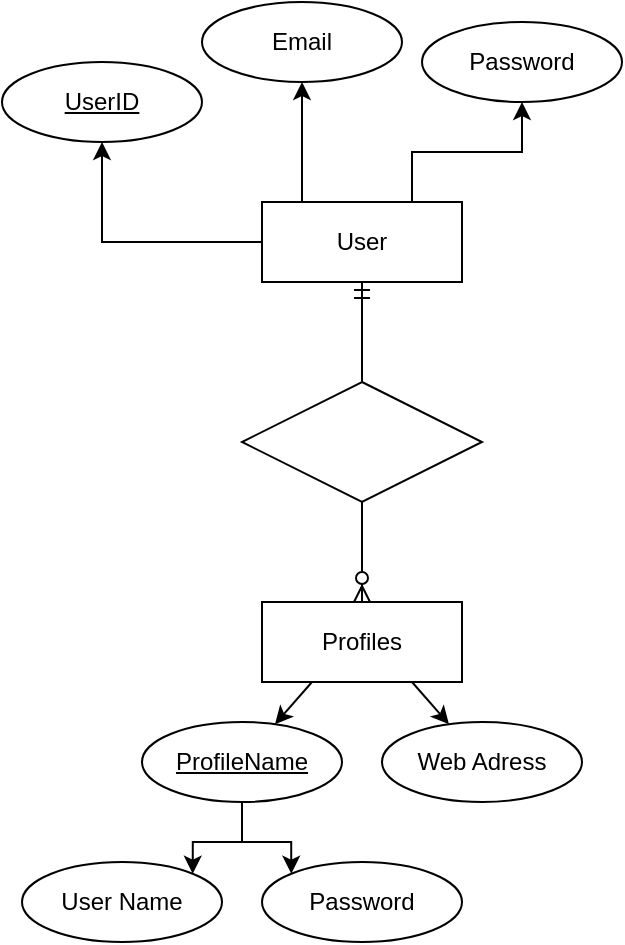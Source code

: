 <mxfile version="22.0.8" type="github">
  <diagram id="R2lEEEUBdFMjLlhIrx00" name="Page-1">
    <mxGraphModel dx="792" dy="449" grid="1" gridSize="10" guides="1" tooltips="1" connect="1" arrows="1" fold="1" page="1" pageScale="1" pageWidth="850" pageHeight="1100" background="none" math="0" shadow="0" extFonts="Permanent Marker^https://fonts.googleapis.com/css?family=Permanent+Marker">
      <root>
        <mxCell id="0" />
        <mxCell id="1" parent="0" />
        <mxCell id="Mix9vg5FoqOxD5QC8FNS-23" value="" style="group" vertex="1" connectable="0" parent="1">
          <mxGeometry x="150" y="180" width="120" height="240" as="geometry" />
        </mxCell>
        <mxCell id="Mix9vg5FoqOxD5QC8FNS-2" value="User&lt;br&gt;" style="whiteSpace=wrap;html=1;align=center;" vertex="1" parent="Mix9vg5FoqOxD5QC8FNS-23">
          <mxGeometry x="10" width="100" height="40" as="geometry" />
        </mxCell>
        <mxCell id="Mix9vg5FoqOxD5QC8FNS-10" value="Profiles&lt;br&gt;" style="whiteSpace=wrap;html=1;align=center;" vertex="1" parent="Mix9vg5FoqOxD5QC8FNS-23">
          <mxGeometry x="10" y="200" width="100" height="40" as="geometry" />
        </mxCell>
        <mxCell id="Mix9vg5FoqOxD5QC8FNS-21" value="" style="fontSize=12;html=1;endArrow=ERzeroToMany;startArrow=ERmandOne;rounded=0;entryX=0.5;entryY=0;entryDx=0;entryDy=0;exitX=0.5;exitY=1;exitDx=0;exitDy=0;" edge="1" parent="Mix9vg5FoqOxD5QC8FNS-23" source="Mix9vg5FoqOxD5QC8FNS-2" target="Mix9vg5FoqOxD5QC8FNS-10">
          <mxGeometry width="100" height="100" relative="1" as="geometry">
            <mxPoint x="220" y="70" as="sourcePoint" />
            <mxPoint x="260" y="80" as="targetPoint" />
          </mxGeometry>
        </mxCell>
        <mxCell id="Mix9vg5FoqOxD5QC8FNS-15" value="" style="shape=rhombus;perimeter=rhombusPerimeter;whiteSpace=wrap;html=1;align=center;" vertex="1" parent="Mix9vg5FoqOxD5QC8FNS-23">
          <mxGeometry y="90" width="120" height="60" as="geometry" />
        </mxCell>
        <mxCell id="Mix9vg5FoqOxD5QC8FNS-26" value="UserID" style="ellipse;whiteSpace=wrap;html=1;align=center;fontStyle=4;" vertex="1" parent="1">
          <mxGeometry x="30" y="110" width="100" height="40" as="geometry" />
        </mxCell>
        <mxCell id="Mix9vg5FoqOxD5QC8FNS-30" style="edgeStyle=orthogonalEdgeStyle;rounded=0;orthogonalLoop=1;jettySize=auto;html=1;entryX=0.5;entryY=1;entryDx=0;entryDy=0;" edge="1" parent="1" source="Mix9vg5FoqOxD5QC8FNS-2" target="Mix9vg5FoqOxD5QC8FNS-26">
          <mxGeometry relative="1" as="geometry" />
        </mxCell>
        <mxCell id="Mix9vg5FoqOxD5QC8FNS-32" value="Email" style="ellipse;whiteSpace=wrap;html=1;align=center;" vertex="1" parent="1">
          <mxGeometry x="130" y="80" width="100" height="40" as="geometry" />
        </mxCell>
        <mxCell id="Mix9vg5FoqOxD5QC8FNS-33" value="Password" style="ellipse;whiteSpace=wrap;html=1;align=center;" vertex="1" parent="1">
          <mxGeometry x="240" y="90" width="100" height="40" as="geometry" />
        </mxCell>
        <mxCell id="Mix9vg5FoqOxD5QC8FNS-37" style="edgeStyle=orthogonalEdgeStyle;rounded=0;orthogonalLoop=1;jettySize=auto;html=1;exitX=0.75;exitY=0;exitDx=0;exitDy=0;entryX=0.5;entryY=1;entryDx=0;entryDy=0;" edge="1" parent="1" source="Mix9vg5FoqOxD5QC8FNS-2" target="Mix9vg5FoqOxD5QC8FNS-33">
          <mxGeometry relative="1" as="geometry" />
        </mxCell>
        <mxCell id="Mix9vg5FoqOxD5QC8FNS-38" style="edgeStyle=orthogonalEdgeStyle;rounded=0;orthogonalLoop=1;jettySize=auto;html=1;exitX=0.2;exitY=0;exitDx=0;exitDy=0;entryX=0.5;entryY=1;entryDx=0;entryDy=0;exitPerimeter=0;" edge="1" parent="1" source="Mix9vg5FoqOxD5QC8FNS-2" target="Mix9vg5FoqOxD5QC8FNS-32">
          <mxGeometry relative="1" as="geometry" />
        </mxCell>
        <mxCell id="Mix9vg5FoqOxD5QC8FNS-46" style="edgeStyle=orthogonalEdgeStyle;rounded=0;orthogonalLoop=1;jettySize=auto;html=1;exitX=0.5;exitY=1;exitDx=0;exitDy=0;entryX=1;entryY=0;entryDx=0;entryDy=0;" edge="1" parent="1" source="Mix9vg5FoqOxD5QC8FNS-39" target="Mix9vg5FoqOxD5QC8FNS-42">
          <mxGeometry relative="1" as="geometry" />
        </mxCell>
        <mxCell id="Mix9vg5FoqOxD5QC8FNS-47" style="edgeStyle=orthogonalEdgeStyle;rounded=0;orthogonalLoop=1;jettySize=auto;html=1;exitX=0.5;exitY=1;exitDx=0;exitDy=0;entryX=0;entryY=0;entryDx=0;entryDy=0;" edge="1" parent="1" source="Mix9vg5FoqOxD5QC8FNS-39" target="Mix9vg5FoqOxD5QC8FNS-43">
          <mxGeometry relative="1" as="geometry" />
        </mxCell>
        <mxCell id="Mix9vg5FoqOxD5QC8FNS-39" value="ProfileName" style="ellipse;whiteSpace=wrap;html=1;align=center;fontStyle=4;" vertex="1" parent="1">
          <mxGeometry x="100" y="440" width="100" height="40" as="geometry" />
        </mxCell>
        <mxCell id="Mix9vg5FoqOxD5QC8FNS-41" value="Web Adress&lt;br&gt;" style="ellipse;whiteSpace=wrap;html=1;align=center;" vertex="1" parent="1">
          <mxGeometry x="220" y="440" width="100" height="40" as="geometry" />
        </mxCell>
        <mxCell id="Mix9vg5FoqOxD5QC8FNS-42" value="User Name" style="ellipse;whiteSpace=wrap;html=1;align=center;" vertex="1" parent="1">
          <mxGeometry x="40" y="510" width="100" height="40" as="geometry" />
        </mxCell>
        <mxCell id="Mix9vg5FoqOxD5QC8FNS-43" value="Password" style="ellipse;whiteSpace=wrap;html=1;align=center;" vertex="1" parent="1">
          <mxGeometry x="160" y="510" width="100" height="40" as="geometry" />
        </mxCell>
        <mxCell id="Mix9vg5FoqOxD5QC8FNS-48" style="rounded=0;orthogonalLoop=1;jettySize=auto;html=1;exitX=0.25;exitY=1;exitDx=0;exitDy=0;" edge="1" parent="1" source="Mix9vg5FoqOxD5QC8FNS-10" target="Mix9vg5FoqOxD5QC8FNS-39">
          <mxGeometry relative="1" as="geometry" />
        </mxCell>
        <mxCell id="Mix9vg5FoqOxD5QC8FNS-49" style="rounded=0;orthogonalLoop=1;jettySize=auto;html=1;exitX=0.75;exitY=1;exitDx=0;exitDy=0;" edge="1" parent="1" source="Mix9vg5FoqOxD5QC8FNS-10" target="Mix9vg5FoqOxD5QC8FNS-41">
          <mxGeometry relative="1" as="geometry" />
        </mxCell>
      </root>
    </mxGraphModel>
  </diagram>
</mxfile>
